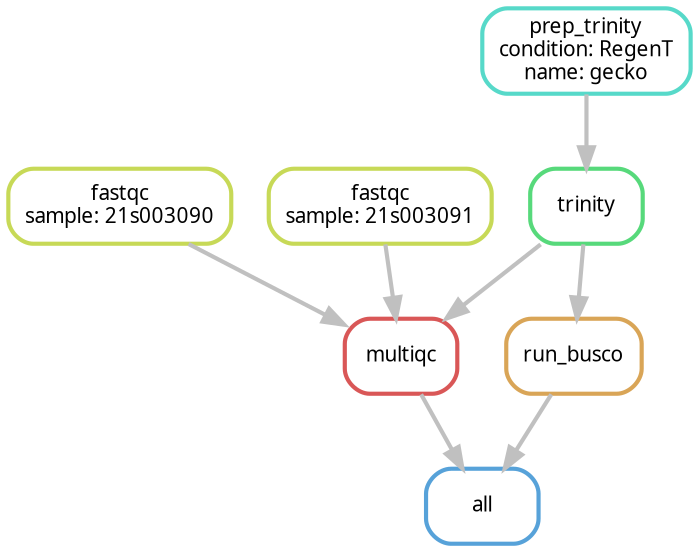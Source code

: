 digraph snakemake_dag {
    graph[bgcolor=white, margin=0];
    node[shape=box, style=rounded, fontname=sans,                 fontsize=10, penwidth=2];
    edge[penwidth=2, color=grey];
	0[label = "all", color = "0.57 0.6 0.85", style="rounded"];
	1[label = "multiqc", color = "0.00 0.6 0.85", style="rounded"];
	2[label = "fastqc\nsample: 21s003090", color = "0.19 0.6 0.85", style="rounded"];
	3[label = "fastqc\nsample: 21s003091", color = "0.19 0.6 0.85", style="rounded"];
	4[label = "trinity", color = "0.38 0.6 0.85", style="rounded"];
	5[label = "prep_trinity\ncondition: RegenT\nname: gecko", color = "0.48 0.6 0.85", style="rounded"];
	6[label = "run_busco", color = "0.10 0.6 0.85", style="rounded"];
	1 -> 0
	6 -> 0
	2 -> 1
	3 -> 1
	4 -> 1
	5 -> 4
	4 -> 6
}            
